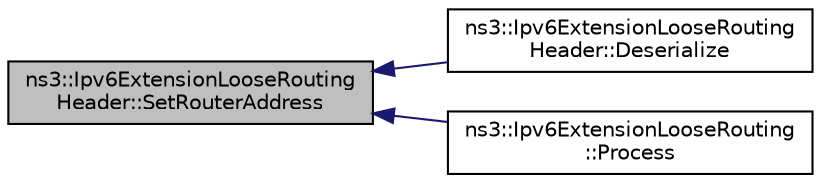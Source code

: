 digraph "ns3::Ipv6ExtensionLooseRoutingHeader::SetRouterAddress"
{
  edge [fontname="Helvetica",fontsize="10",labelfontname="Helvetica",labelfontsize="10"];
  node [fontname="Helvetica",fontsize="10",shape=record];
  rankdir="LR";
  Node1 [label="ns3::Ipv6ExtensionLooseRouting\lHeader::SetRouterAddress",height=0.2,width=0.4,color="black", fillcolor="grey75", style="filled", fontcolor="black"];
  Node1 -> Node2 [dir="back",color="midnightblue",fontsize="10",style="solid"];
  Node2 [label="ns3::Ipv6ExtensionLooseRouting\lHeader::Deserialize",height=0.2,width=0.4,color="black", fillcolor="white", style="filled",URL="$d4/d09/classns3_1_1Ipv6ExtensionLooseRoutingHeader.html#af1345d6ac6b777807f09c03471a4a635",tooltip="Deserialize the packet. "];
  Node1 -> Node3 [dir="back",color="midnightblue",fontsize="10",style="solid"];
  Node3 [label="ns3::Ipv6ExtensionLooseRouting\l::Process",height=0.2,width=0.4,color="black", fillcolor="white", style="filled",URL="$df/d36/classns3_1_1Ipv6ExtensionLooseRouting.html#ab73c109952d780d1eb52c2f7c144e546",tooltip="Process method Called from Ipv6L3Protocol::Receive. "];
}
